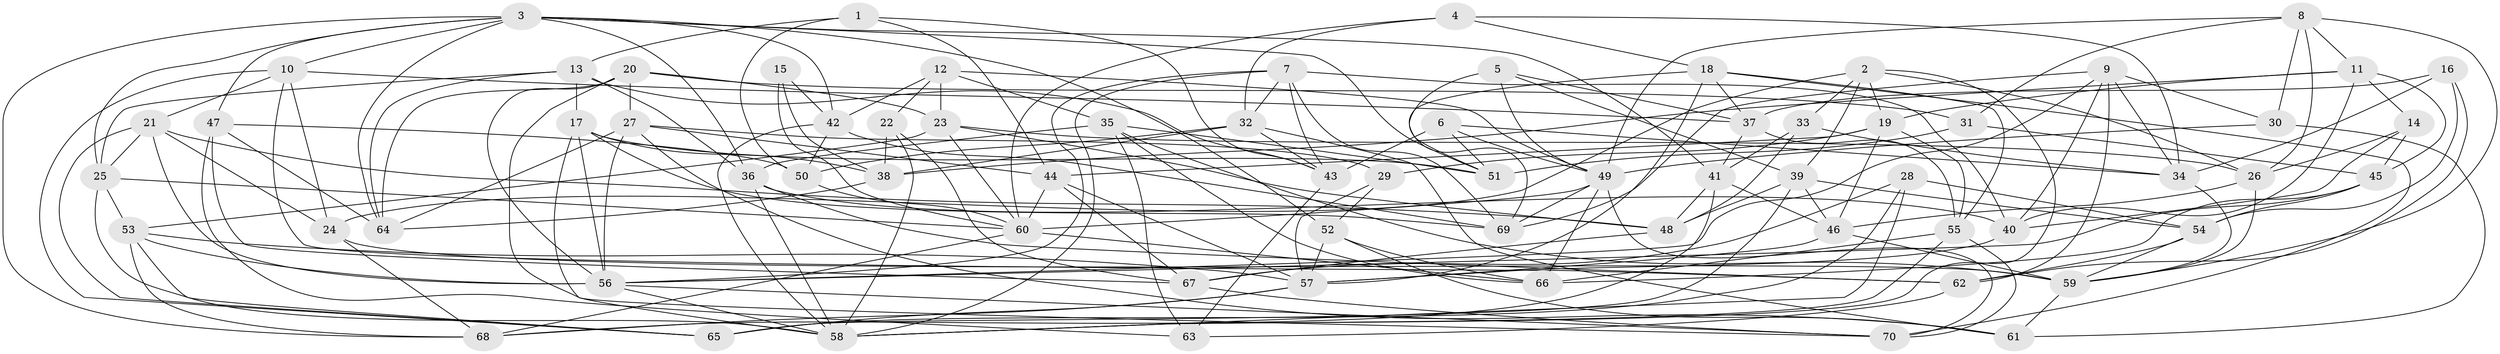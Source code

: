 // original degree distribution, {4: 1.0}
// Generated by graph-tools (version 1.1) at 2025/26/03/09/25 03:26:54]
// undirected, 70 vertices, 204 edges
graph export_dot {
graph [start="1"]
  node [color=gray90,style=filled];
  1;
  2;
  3;
  4;
  5;
  6;
  7;
  8;
  9;
  10;
  11;
  12;
  13;
  14;
  15;
  16;
  17;
  18;
  19;
  20;
  21;
  22;
  23;
  24;
  25;
  26;
  27;
  28;
  29;
  30;
  31;
  32;
  33;
  34;
  35;
  36;
  37;
  38;
  39;
  40;
  41;
  42;
  43;
  44;
  45;
  46;
  47;
  48;
  49;
  50;
  51;
  52;
  53;
  54;
  55;
  56;
  57;
  58;
  59;
  60;
  61;
  62;
  63;
  64;
  65;
  66;
  67;
  68;
  69;
  70;
  1 -- 13 [weight=1.0];
  1 -- 43 [weight=1.0];
  1 -- 44 [weight=1.0];
  1 -- 50 [weight=1.0];
  2 -- 19 [weight=1.0];
  2 -- 24 [weight=1.0];
  2 -- 26 [weight=1.0];
  2 -- 33 [weight=1.0];
  2 -- 39 [weight=1.0];
  2 -- 58 [weight=1.0];
  3 -- 10 [weight=1.0];
  3 -- 25 [weight=1.0];
  3 -- 36 [weight=1.0];
  3 -- 41 [weight=1.0];
  3 -- 42 [weight=1.0];
  3 -- 47 [weight=1.0];
  3 -- 51 [weight=1.0];
  3 -- 52 [weight=1.0];
  3 -- 64 [weight=1.0];
  3 -- 68 [weight=1.0];
  4 -- 18 [weight=1.0];
  4 -- 32 [weight=1.0];
  4 -- 34 [weight=1.0];
  4 -- 60 [weight=1.0];
  5 -- 37 [weight=1.0];
  5 -- 39 [weight=1.0];
  5 -- 49 [weight=1.0];
  5 -- 69 [weight=1.0];
  6 -- 34 [weight=1.0];
  6 -- 43 [weight=1.0];
  6 -- 49 [weight=1.0];
  6 -- 51 [weight=1.0];
  7 -- 32 [weight=1.0];
  7 -- 40 [weight=1.0];
  7 -- 43 [weight=1.0];
  7 -- 56 [weight=1.0];
  7 -- 58 [weight=1.0];
  7 -- 69 [weight=1.0];
  8 -- 11 [weight=1.0];
  8 -- 26 [weight=1.0];
  8 -- 30 [weight=1.0];
  8 -- 31 [weight=1.0];
  8 -- 49 [weight=1.0];
  8 -- 59 [weight=1.0];
  9 -- 30 [weight=1.0];
  9 -- 34 [weight=1.0];
  9 -- 40 [weight=1.0];
  9 -- 56 [weight=1.0];
  9 -- 62 [weight=1.0];
  9 -- 69 [weight=1.0];
  10 -- 21 [weight=1.0];
  10 -- 24 [weight=1.0];
  10 -- 37 [weight=1.0];
  10 -- 62 [weight=1.0];
  10 -- 65 [weight=1.0];
  11 -- 14 [weight=1.0];
  11 -- 19 [weight=1.0];
  11 -- 38 [weight=1.0];
  11 -- 40 [weight=1.0];
  11 -- 45 [weight=1.0];
  12 -- 22 [weight=1.0];
  12 -- 23 [weight=1.0];
  12 -- 35 [weight=1.0];
  12 -- 42 [weight=1.0];
  12 -- 49 [weight=2.0];
  13 -- 17 [weight=1.0];
  13 -- 25 [weight=1.0];
  13 -- 36 [weight=1.0];
  13 -- 43 [weight=1.0];
  13 -- 64 [weight=1.0];
  14 -- 26 [weight=1.0];
  14 -- 40 [weight=1.0];
  14 -- 45 [weight=1.0];
  15 -- 38 [weight=1.0];
  15 -- 42 [weight=1.0];
  15 -- 60 [weight=2.0];
  16 -- 34 [weight=1.0];
  16 -- 37 [weight=1.0];
  16 -- 54 [weight=1.0];
  16 -- 62 [weight=1.0];
  17 -- 38 [weight=1.0];
  17 -- 51 [weight=1.0];
  17 -- 56 [weight=1.0];
  17 -- 69 [weight=1.0];
  17 -- 70 [weight=1.0];
  18 -- 37 [weight=1.0];
  18 -- 51 [weight=1.0];
  18 -- 55 [weight=1.0];
  18 -- 57 [weight=1.0];
  18 -- 70 [weight=1.0];
  19 -- 29 [weight=1.0];
  19 -- 44 [weight=1.0];
  19 -- 46 [weight=1.0];
  19 -- 55 [weight=1.0];
  20 -- 23 [weight=1.0];
  20 -- 27 [weight=1.0];
  20 -- 31 [weight=1.0];
  20 -- 56 [weight=1.0];
  20 -- 58 [weight=1.0];
  20 -- 64 [weight=1.0];
  21 -- 24 [weight=1.0];
  21 -- 25 [weight=1.0];
  21 -- 48 [weight=1.0];
  21 -- 56 [weight=1.0];
  21 -- 65 [weight=1.0];
  22 -- 38 [weight=1.0];
  22 -- 58 [weight=1.0];
  22 -- 67 [weight=1.0];
  23 -- 26 [weight=1.0];
  23 -- 48 [weight=1.0];
  23 -- 53 [weight=1.0];
  23 -- 60 [weight=1.0];
  24 -- 59 [weight=2.0];
  24 -- 68 [weight=1.0];
  25 -- 53 [weight=1.0];
  25 -- 58 [weight=1.0];
  25 -- 60 [weight=1.0];
  26 -- 46 [weight=1.0];
  26 -- 59 [weight=1.0];
  27 -- 29 [weight=1.0];
  27 -- 44 [weight=1.0];
  27 -- 56 [weight=1.0];
  27 -- 61 [weight=1.0];
  27 -- 64 [weight=1.0];
  28 -- 54 [weight=1.0];
  28 -- 58 [weight=1.0];
  28 -- 65 [weight=1.0];
  28 -- 67 [weight=1.0];
  29 -- 52 [weight=1.0];
  29 -- 57 [weight=1.0];
  30 -- 49 [weight=1.0];
  30 -- 61 [weight=1.0];
  31 -- 45 [weight=1.0];
  31 -- 51 [weight=1.0];
  32 -- 38 [weight=1.0];
  32 -- 43 [weight=1.0];
  32 -- 50 [weight=1.0];
  32 -- 61 [weight=1.0];
  33 -- 34 [weight=1.0];
  33 -- 41 [weight=1.0];
  33 -- 48 [weight=1.0];
  34 -- 59 [weight=1.0];
  35 -- 36 [weight=1.0];
  35 -- 51 [weight=1.0];
  35 -- 59 [weight=1.0];
  35 -- 63 [weight=1.0];
  35 -- 66 [weight=1.0];
  36 -- 40 [weight=1.0];
  36 -- 58 [weight=1.0];
  36 -- 62 [weight=1.0];
  37 -- 41 [weight=1.0];
  37 -- 55 [weight=1.0];
  38 -- 64 [weight=1.0];
  39 -- 46 [weight=1.0];
  39 -- 48 [weight=1.0];
  39 -- 54 [weight=1.0];
  39 -- 65 [weight=1.0];
  40 -- 57 [weight=1.0];
  41 -- 46 [weight=1.0];
  41 -- 48 [weight=1.0];
  41 -- 68 [weight=1.0];
  42 -- 50 [weight=1.0];
  42 -- 58 [weight=1.0];
  42 -- 69 [weight=1.0];
  43 -- 63 [weight=1.0];
  44 -- 57 [weight=1.0];
  44 -- 60 [weight=1.0];
  44 -- 67 [weight=1.0];
  45 -- 54 [weight=1.0];
  45 -- 56 [weight=1.0];
  45 -- 66 [weight=1.0];
  46 -- 57 [weight=1.0];
  46 -- 59 [weight=1.0];
  47 -- 50 [weight=2.0];
  47 -- 63 [weight=1.0];
  47 -- 64 [weight=1.0];
  47 -- 67 [weight=1.0];
  48 -- 67 [weight=1.0];
  49 -- 60 [weight=1.0];
  49 -- 66 [weight=1.0];
  49 -- 69 [weight=1.0];
  49 -- 70 [weight=1.0];
  50 -- 60 [weight=1.0];
  52 -- 57 [weight=2.0];
  52 -- 61 [weight=1.0];
  52 -- 66 [weight=1.0];
  53 -- 56 [weight=1.0];
  53 -- 57 [weight=1.0];
  53 -- 65 [weight=1.0];
  53 -- 68 [weight=1.0];
  54 -- 59 [weight=1.0];
  54 -- 62 [weight=1.0];
  55 -- 58 [weight=1.0];
  55 -- 66 [weight=1.0];
  55 -- 70 [weight=1.0];
  56 -- 58 [weight=1.0];
  56 -- 70 [weight=1.0];
  57 -- 65 [weight=1.0];
  57 -- 68 [weight=1.0];
  59 -- 61 [weight=2.0];
  60 -- 66 [weight=1.0];
  60 -- 68 [weight=1.0];
  62 -- 63 [weight=1.0];
  67 -- 70 [weight=1.0];
}
